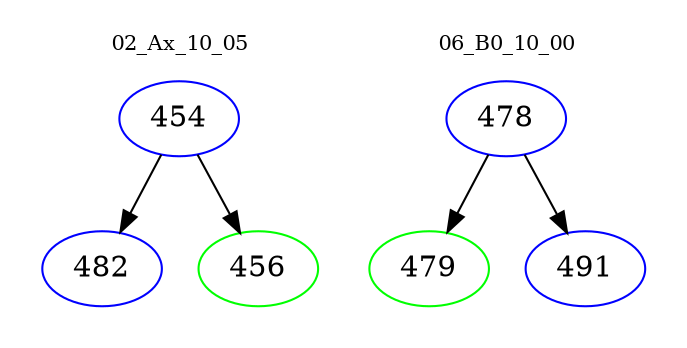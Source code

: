 digraph{
subgraph cluster_0 {
color = white
label = "02_Ax_10_05";
fontsize=10;
T0_454 [label="454", color="blue"]
T0_454 -> T0_482 [color="black"]
T0_482 [label="482", color="blue"]
T0_454 -> T0_456 [color="black"]
T0_456 [label="456", color="green"]
}
subgraph cluster_1 {
color = white
label = "06_B0_10_00";
fontsize=10;
T1_478 [label="478", color="blue"]
T1_478 -> T1_479 [color="black"]
T1_479 [label="479", color="green"]
T1_478 -> T1_491 [color="black"]
T1_491 [label="491", color="blue"]
}
}
